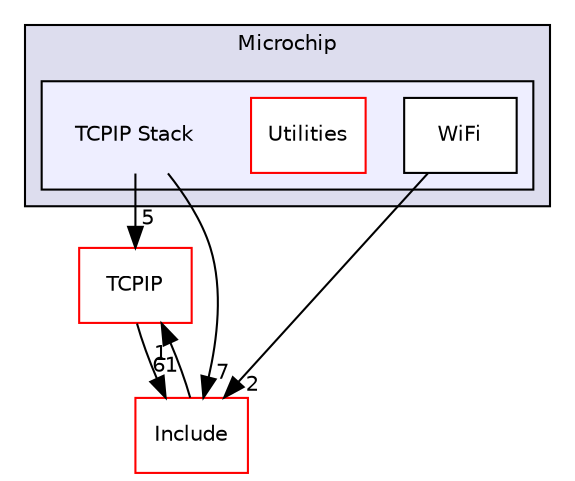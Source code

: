 digraph "C:/Users/mainuser/Desktop/School/SeniorProject/EthKitTCP/Microchip/TCPIP Stack" {
  compound=true
  node [ fontsize="10", fontname="Helvetica"];
  edge [ labelfontsize="10", labelfontname="Helvetica"];
  subgraph clusterdir_75a0e0ee32de9d5f6d78f757d89d8692 {
    graph [ bgcolor="#ddddee", pencolor="black", label="Microchip" fontname="Helvetica", fontsize="10", URL="dir_75a0e0ee32de9d5f6d78f757d89d8692.html"]
  subgraph clusterdir_231507324cfe867b6a06a7501b361335 {
    graph [ bgcolor="#eeeeff", pencolor="black", label="" URL="dir_231507324cfe867b6a06a7501b361335.html"];
    dir_231507324cfe867b6a06a7501b361335 [shape=plaintext label="TCPIP Stack"];
    dir_e84d5a6a9ce5c78dc990900317abdbb9 [shape=box label="Utilities" color="red" fillcolor="white" style="filled" URL="dir_e84d5a6a9ce5c78dc990900317abdbb9.html"];
    dir_3722739b6a3bf3688b4edf3c7b85d849 [shape=box label="WiFi" color="black" fillcolor="white" style="filled" URL="dir_3722739b6a3bf3688b4edf3c7b85d849.html"];
  }
  }
  dir_85d0404e6ddcb97f271635c649e4cbcf [shape=box label="TCPIP" fillcolor="white" style="filled" color="red" URL="dir_85d0404e6ddcb97f271635c649e4cbcf.html"];
  dir_7ce300d8a919a620616ec6bc64c02d37 [shape=box label="Include" fillcolor="white" style="filled" color="red" URL="dir_7ce300d8a919a620616ec6bc64c02d37.html"];
  dir_85d0404e6ddcb97f271635c649e4cbcf->dir_7ce300d8a919a620616ec6bc64c02d37 [headlabel="61", labeldistance=1.5 headhref="dir_000013_000022.html"];
  dir_7ce300d8a919a620616ec6bc64c02d37->dir_85d0404e6ddcb97f271635c649e4cbcf [headlabel="1", labeldistance=1.5 headhref="dir_000022_000013.html"];
  dir_231507324cfe867b6a06a7501b361335->dir_85d0404e6ddcb97f271635c649e4cbcf [headlabel="5", labeldistance=1.5 headhref="dir_000006_000013.html"];
  dir_231507324cfe867b6a06a7501b361335->dir_7ce300d8a919a620616ec6bc64c02d37 [headlabel="7", labeldistance=1.5 headhref="dir_000006_000022.html"];
  dir_3722739b6a3bf3688b4edf3c7b85d849->dir_7ce300d8a919a620616ec6bc64c02d37 [headlabel="2", labeldistance=1.5 headhref="dir_000071_000022.html"];
}
